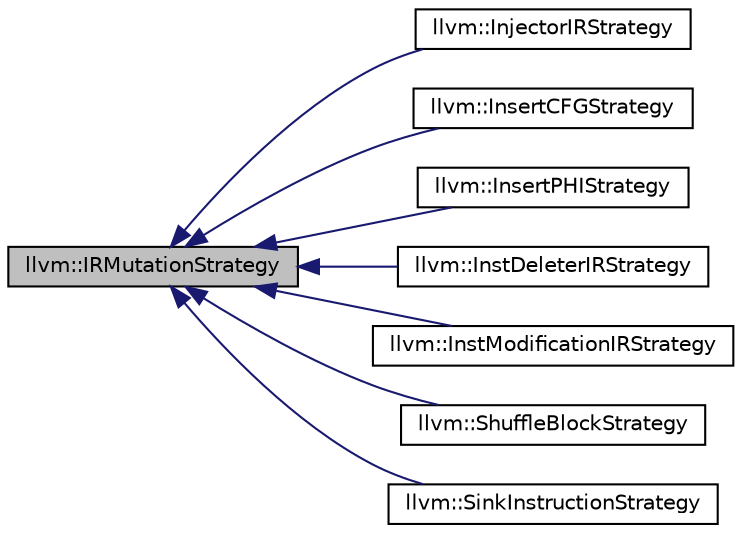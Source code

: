 digraph "llvm::IRMutationStrategy"
{
 // LATEX_PDF_SIZE
  bgcolor="transparent";
  edge [fontname="Helvetica",fontsize="10",labelfontname="Helvetica",labelfontsize="10"];
  node [fontname="Helvetica",fontsize="10",shape=record];
  rankdir="LR";
  Node1 [label="llvm::IRMutationStrategy",height=0.2,width=0.4,color="black", fillcolor="grey75", style="filled", fontcolor="black",tooltip="Base class for describing how to mutate a module."];
  Node1 -> Node2 [dir="back",color="midnightblue",fontsize="10",style="solid",fontname="Helvetica"];
  Node2 [label="llvm::InjectorIRStrategy",height=0.2,width=0.4,color="black",URL="$classllvm_1_1InjectorIRStrategy.html",tooltip="Strategy that injects operations into the function."];
  Node1 -> Node3 [dir="back",color="midnightblue",fontsize="10",style="solid",fontname="Helvetica"];
  Node3 [label="llvm::InsertCFGStrategy",height=0.2,width=0.4,color="black",URL="$classllvm_1_1InsertCFGStrategy.html",tooltip="Strategy to split a random block and insert a random CFG in between."];
  Node1 -> Node4 [dir="back",color="midnightblue",fontsize="10",style="solid",fontname="Helvetica"];
  Node4 [label="llvm::InsertPHIStrategy",height=0.2,width=0.4,color="black",URL="$classllvm_1_1InsertPHIStrategy.html",tooltip="Strategy to insert PHI Nodes at the head of each basic block."];
  Node1 -> Node5 [dir="back",color="midnightblue",fontsize="10",style="solid",fontname="Helvetica"];
  Node5 [label="llvm::InstDeleterIRStrategy",height=0.2,width=0.4,color="black",URL="$classllvm_1_1InstDeleterIRStrategy.html",tooltip="Strategy that deletes instructions when the Module is too large."];
  Node1 -> Node6 [dir="back",color="midnightblue",fontsize="10",style="solid",fontname="Helvetica"];
  Node6 [label="llvm::InstModificationIRStrategy",height=0.2,width=0.4,color="black",URL="$classllvm_1_1InstModificationIRStrategy.html",tooltip="Strategy that modifies instruction attributes and operands."];
  Node1 -> Node7 [dir="back",color="midnightblue",fontsize="10",style="solid",fontname="Helvetica"];
  Node7 [label="llvm::ShuffleBlockStrategy",height=0.2,width=0.4,color="black",URL="$classllvm_1_1ShuffleBlockStrategy.html",tooltip="Strategy to randomly select a block and shuffle the operations without affecting data dependency."];
  Node1 -> Node8 [dir="back",color="midnightblue",fontsize="10",style="solid",fontname="Helvetica"];
  Node8 [label="llvm::SinkInstructionStrategy",height=0.2,width=0.4,color="black",URL="$classllvm_1_1SinkInstructionStrategy.html",tooltip="Strategy to select a random instruction and add a new sink (user) to it to increate data dependency."];
}
